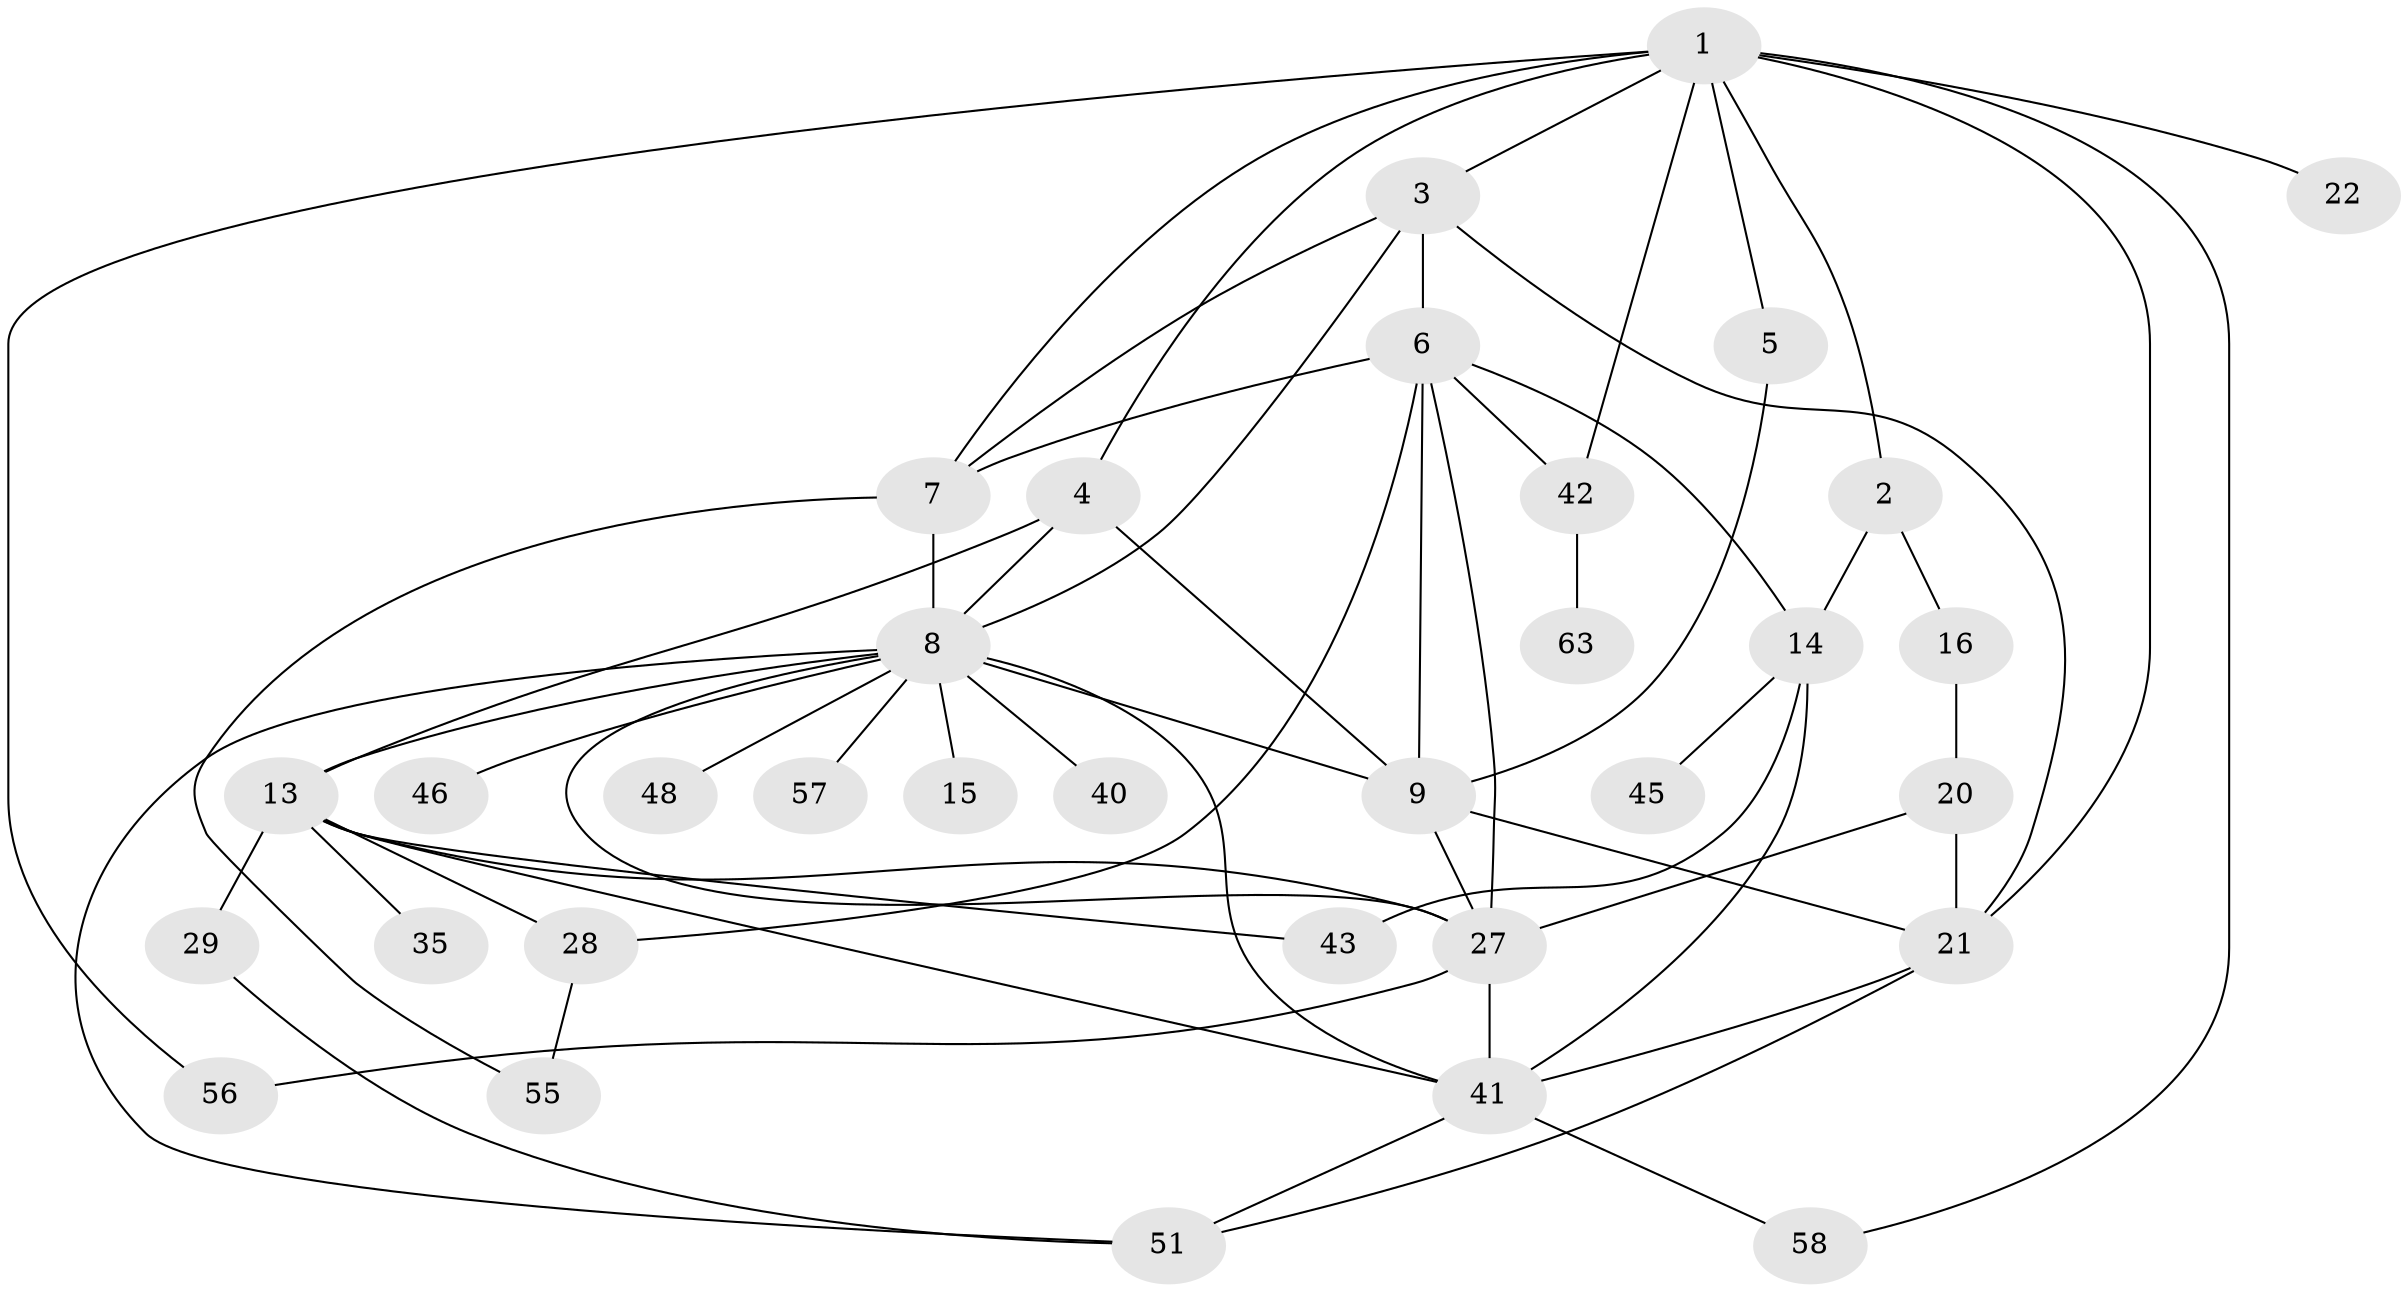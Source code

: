 // original degree distribution, {8: 0.015151515151515152, 3: 0.2878787878787879, 6: 0.015151515151515152, 4: 0.13636363636363635, 2: 0.22727272727272727, 5: 0.10606060606060606, 7: 0.015151515151515152, 1: 0.19696969696969696}
// Generated by graph-tools (version 1.1) at 2025/13/03/09/25 04:13:15]
// undirected, 33 vertices, 61 edges
graph export_dot {
graph [start="1"]
  node [color=gray90,style=filled];
  1 [super="+11"];
  2;
  3 [super="+30"];
  4 [super="+62+24"];
  5;
  6 [super="+38+31"];
  7 [super="+36"];
  8 [super="+10"];
  9 [super="+12"];
  13 [super="+37+23+32+19"];
  14 [super="+33"];
  15;
  16 [super="+64"];
  20 [super="+59"];
  21 [super="+49+53"];
  22;
  27 [super="+47"];
  28;
  29 [super="+60"];
  35;
  40;
  41 [super="+44"];
  42 [super="+52"];
  43 [super="+50"];
  45;
  46;
  48;
  51 [super="+61"];
  55;
  56;
  57;
  58;
  63;
  1 -- 2;
  1 -- 3;
  1 -- 4;
  1 -- 5;
  1 -- 56;
  1 -- 42;
  1 -- 21;
  1 -- 58;
  1 -- 22;
  1 -- 7;
  2 -- 14;
  2 -- 16;
  3 -- 6;
  3 -- 7;
  3 -- 21;
  3 -- 8;
  4 -- 8;
  4 -- 13;
  4 -- 9;
  5 -- 9;
  6 -- 28;
  6 -- 14;
  6 -- 9;
  6 -- 42;
  6 -- 27;
  6 -- 7;
  7 -- 8;
  7 -- 55;
  8 -- 13;
  8 -- 15;
  8 -- 41;
  8 -- 27;
  8 -- 51;
  8 -- 9;
  8 -- 40;
  8 -- 46;
  8 -- 48;
  8 -- 57;
  9 -- 27;
  9 -- 21;
  13 -- 29 [weight=2];
  13 -- 28;
  13 -- 41;
  13 -- 43;
  13 -- 35;
  13 -- 27;
  14 -- 41;
  14 -- 43;
  14 -- 45;
  16 -- 20;
  20 -- 27;
  20 -- 21;
  21 -- 51;
  21 -- 41;
  27 -- 56;
  27 -- 41;
  28 -- 55;
  29 -- 51;
  41 -- 58;
  41 -- 51;
  42 -- 63;
}
